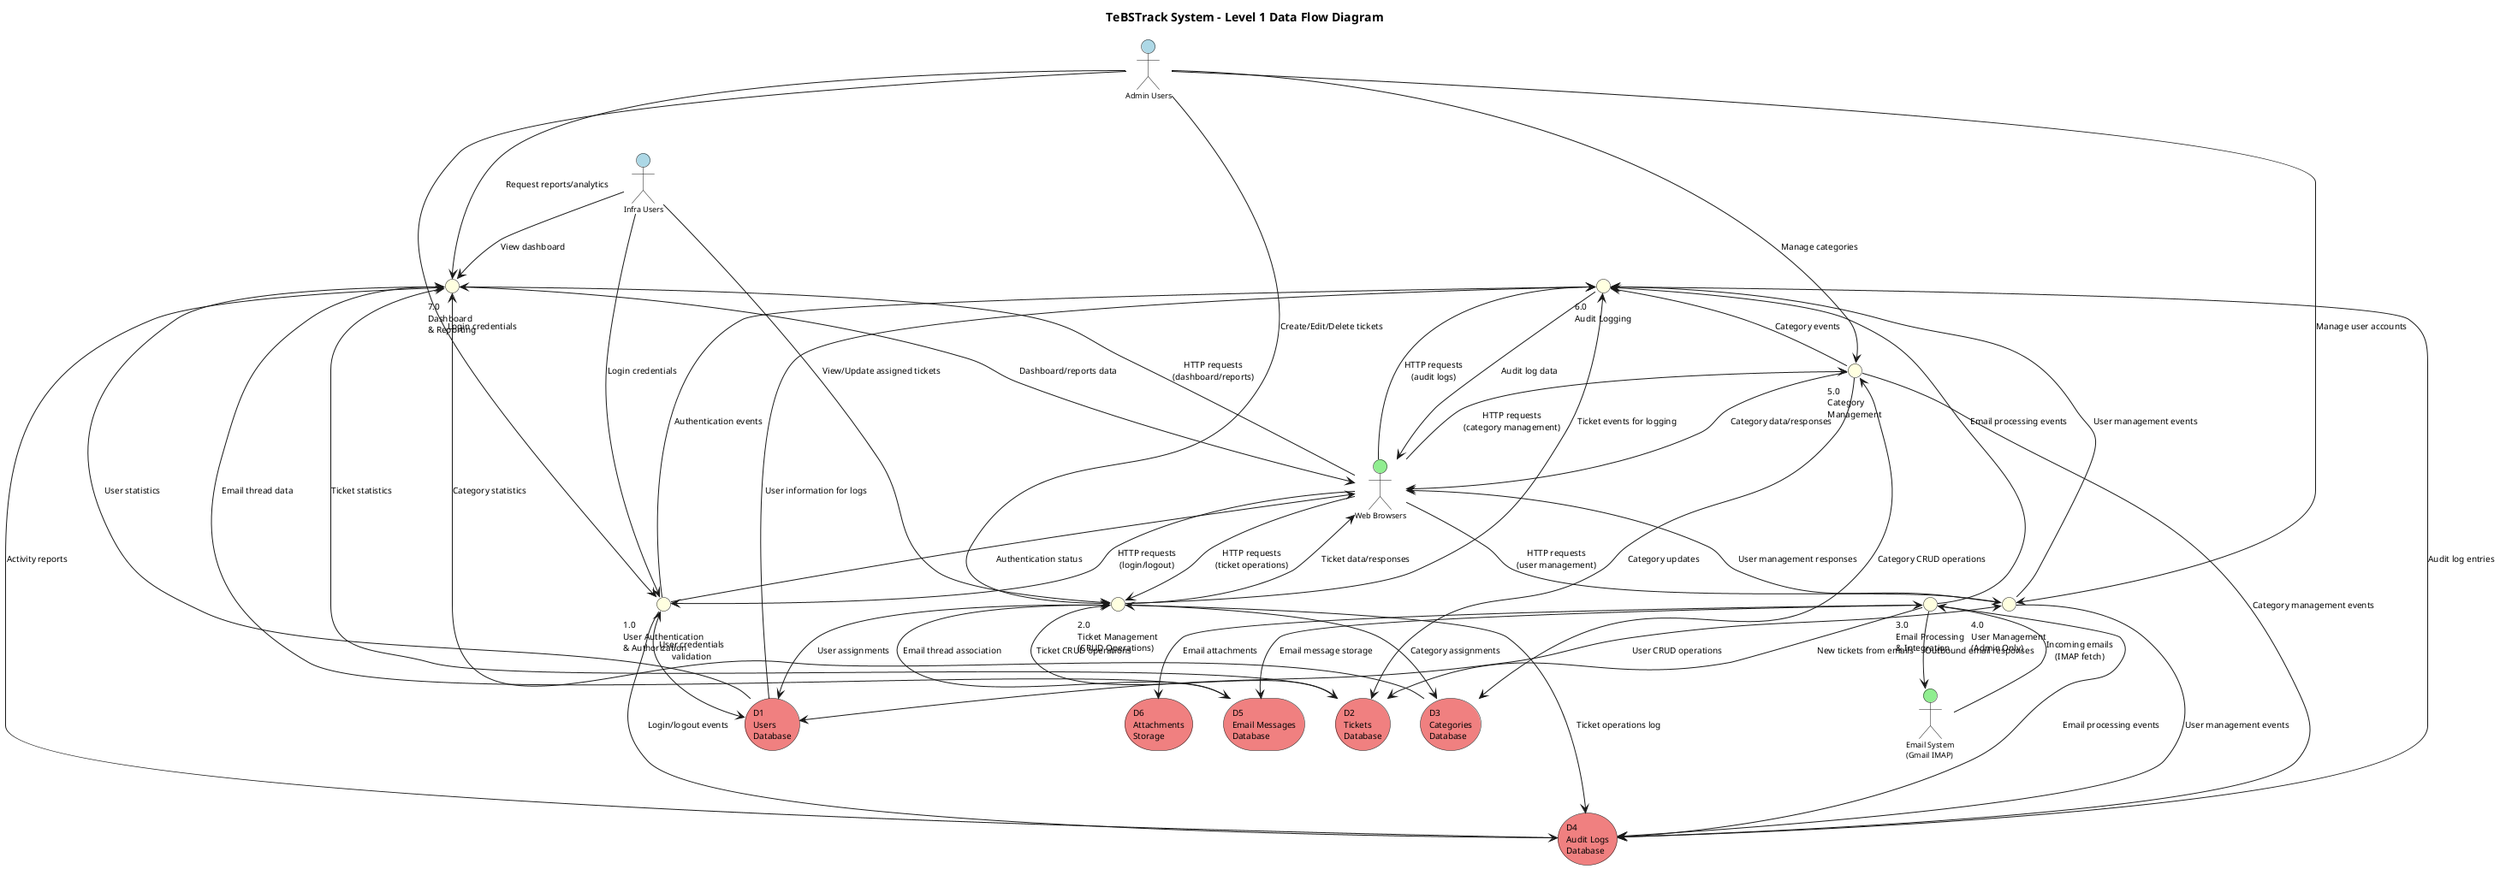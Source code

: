 @startuml TeBSTrack_Level1_DataFlowDiagram

title TeBSTrack System - Level 1 Data Flow Diagram

skinparam defaultFontSize 10
skinparam componentFontSize 9
skinparam actorFontSize 9

' External Entities
actor "Admin Users" as AdminUser #lightblue
actor "Infra Users" as InfraUser #lightblue
actor "Email System\n(Gmail IMAP)" as EmailSystem #lightgreen
actor "Web Browsers" as WebBrowser #lightgreen

' Main Processes
circle "1.0\nUser Authentication\n& Authorization" as AuthProcess #lightyellow
circle "2.0\nTicket Management\n(CRUD Operations)" as TicketProcess #lightyellow
circle "3.0\nEmail Processing\n& Integration" as EmailProcess #lightyellow
circle "4.0\nUser Management\n(Admin Only)" as UserMgmtProcess #lightyellow
circle "5.0\nCategory\nManagement" as CategoryProcess #lightyellow
circle "6.0\nAudit Logging" as AuditProcess #lightyellow
circle "7.0\nDashboard\n& Reporting" as DashboardProcess #lightyellow

' Data Stores
storage "D1\nUsers\nDatabase" as UsersDB #lightcoral
storage "D2\nTickets\nDatabase" as TicketsDB #lightcoral
storage "D3\nCategories\nDatabase" as CategoriesDB #lightcoral
storage "D4\nAudit Logs\nDatabase" as AuditDB #lightcoral
storage "D5\nEmail Messages\nDatabase" as EmailDB #lightcoral
storage "D6\nAttachments\nStorage" as AttachmentsStore #lightcoral

' Position entities to avoid overlap
AdminUser -[hidden]down- InfraUser
EmailSystem -[hidden]down- WebBrowser

AuthProcess -[hidden]right- TicketProcess
TicketProcess -[hidden]right- EmailProcess
EmailProcess -[hidden]right- UserMgmtProcess
UserMgmtProcess -[hidden]down- CategoryProcess
CategoryProcess -[hidden]left- AuditProcess
AuditProcess -[hidden]left- DashboardProcess

UsersDB -[hidden]right- TicketsDB
TicketsDB -[hidden]right- CategoriesDB
CategoriesDB -[hidden]down- AuditDB
AuditDB -[hidden]left- EmailDB
EmailDB -[hidden]left- AttachmentsStore

' Data Flows from External Entities to Processes

' Admin User flows
AdminUser --> AuthProcess : Login credentials
AdminUser --> TicketProcess : Create/Edit/Delete tickets
AdminUser --> UserMgmtProcess : Manage user accounts
AdminUser --> CategoryProcess : Manage categories
AdminUser --> DashboardProcess : Request reports/analytics

' Infra User flows  
InfraUser --> AuthProcess : Login credentials
InfraUser --> TicketProcess : View/Update assigned tickets
InfraUser --> DashboardProcess : View dashboard

' Email System flows
EmailSystem --> EmailProcess : Incoming emails\n(IMAP fetch)
EmailProcess --> EmailSystem : Outbound email responses

' Web Browser flows
WebBrowser --> AuthProcess : HTTP requests\n(login/logout)
WebBrowser --> TicketProcess : HTTP requests\n(ticket operations)
WebBrowser --> UserMgmtProcess : HTTP requests\n(user management)
WebBrowser --> CategoryProcess : HTTP requests\n(category management)
WebBrowser --> DashboardProcess : HTTP requests\n(dashboard/reports)
WebBrowser --> AuditProcess : HTTP requests\n(audit logs)

' Process to Data Store flows

' Authentication Process
AuthProcess <--> UsersDB : User credentials\nvalidation
AuthProcess --> AuditDB : Login/logout events

' Ticket Management Process
TicketProcess <--> TicketsDB : Ticket CRUD operations
TicketProcess <--> CategoriesDB : Category assignments
TicketProcess <--> UsersDB : User assignments
TicketProcess --> AuditDB : Ticket operations log
TicketProcess <--> EmailDB : Email thread association

' Email Processing
EmailProcess --> TicketsDB : New tickets from emails
EmailProcess --> EmailDB : Email message storage
EmailProcess <--> AttachmentsStore : Email attachments
EmailProcess --> AuditDB : Email processing events

' User Management Process
UserMgmtProcess <--> UsersDB : User CRUD operations
UserMgmtProcess --> AuditDB : User management events

' Category Management Process
CategoryProcess <--> CategoriesDB : Category CRUD operations
CategoryProcess --> AuditDB : Category management events
CategoryProcess --> TicketsDB : Category updates

' Audit Logging Process
AuditProcess <--> AuditDB : Audit log entries
AuditProcess <-- UsersDB : User information for logs

' Dashboard and Reporting Process
DashboardProcess <-- TicketsDB : Ticket statistics
DashboardProcess <-- UsersDB : User statistics
DashboardProcess <-- CategoriesDB : Category statistics  
DashboardProcess <-- AuditDB : Activity reports
DashboardProcess <-- EmailDB : Email thread data

' Inter-Process Data Flows
TicketProcess --> AuditProcess : Ticket events for logging
UserMgmtProcess --> AuditProcess : User management events
CategoryProcess --> AuditProcess : Category events
EmailProcess --> AuditProcess : Email processing events
AuthProcess --> AuditProcess : Authentication events

' Return flows to External Entities
AuthProcess --> WebBrowser : Authentication status
TicketProcess --> WebBrowser : Ticket data/responses
UserMgmtProcess --> WebBrowser : User management responses
CategoryProcess --> WebBrowser : Category data/responses
DashboardProcess --> WebBrowser : Dashboard/reports data
AuditProcess --> WebBrowser : Audit log data

@enduml